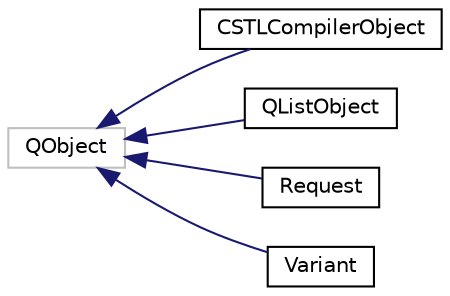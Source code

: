 digraph "Graphical Class Hierarchy"
{
  edge [fontname="Helvetica",fontsize="10",labelfontname="Helvetica",labelfontsize="10"];
  node [fontname="Helvetica",fontsize="10",shape=record];
  rankdir="LR";
  Node11 [label="QObject",height=0.2,width=0.4,color="grey75", fillcolor="white", style="filled"];
  Node11 -> Node0 [dir="back",color="midnightblue",fontsize="10",style="solid",fontname="Helvetica"];
  Node0 [label="CSTLCompilerObject",height=0.2,width=0.4,color="black", fillcolor="white", style="filled",URL="$class_c_s_t_l_compiler_object.html",tooltip="The Properties class is an auxiliar class to the CSTLCompiler. "];
  Node11 -> Node13 [dir="back",color="midnightblue",fontsize="10",style="solid",fontname="Helvetica"];
  Node13 [label="QListObject",height=0.2,width=0.4,color="black", fillcolor="white", style="filled",URL="$class_q_list_object.html",tooltip="The QListObject class is used to pass a list of object to a xhtml page. NOTE: Always when you need to..."];
  Node11 -> Node14 [dir="back",color="midnightblue",fontsize="10",style="solid",fontname="Helvetica"];
  Node14 [label="Request",height=0.2,width=0.4,color="black", fillcolor="white", style="filled",URL="$class_request.html",tooltip="The Request class holds all information about a http request. "];
  Node11 -> Node15 [dir="back",color="midnightblue",fontsize="10",style="solid",fontname="Helvetica"];
  Node15 [label="Variant",height=0.2,width=0.4,color="black", fillcolor="white", style="filled",URL="$class_variant.html",tooltip="This class is designed to facilitate the passing of simple type parameters such as qlonglong..."];
}
